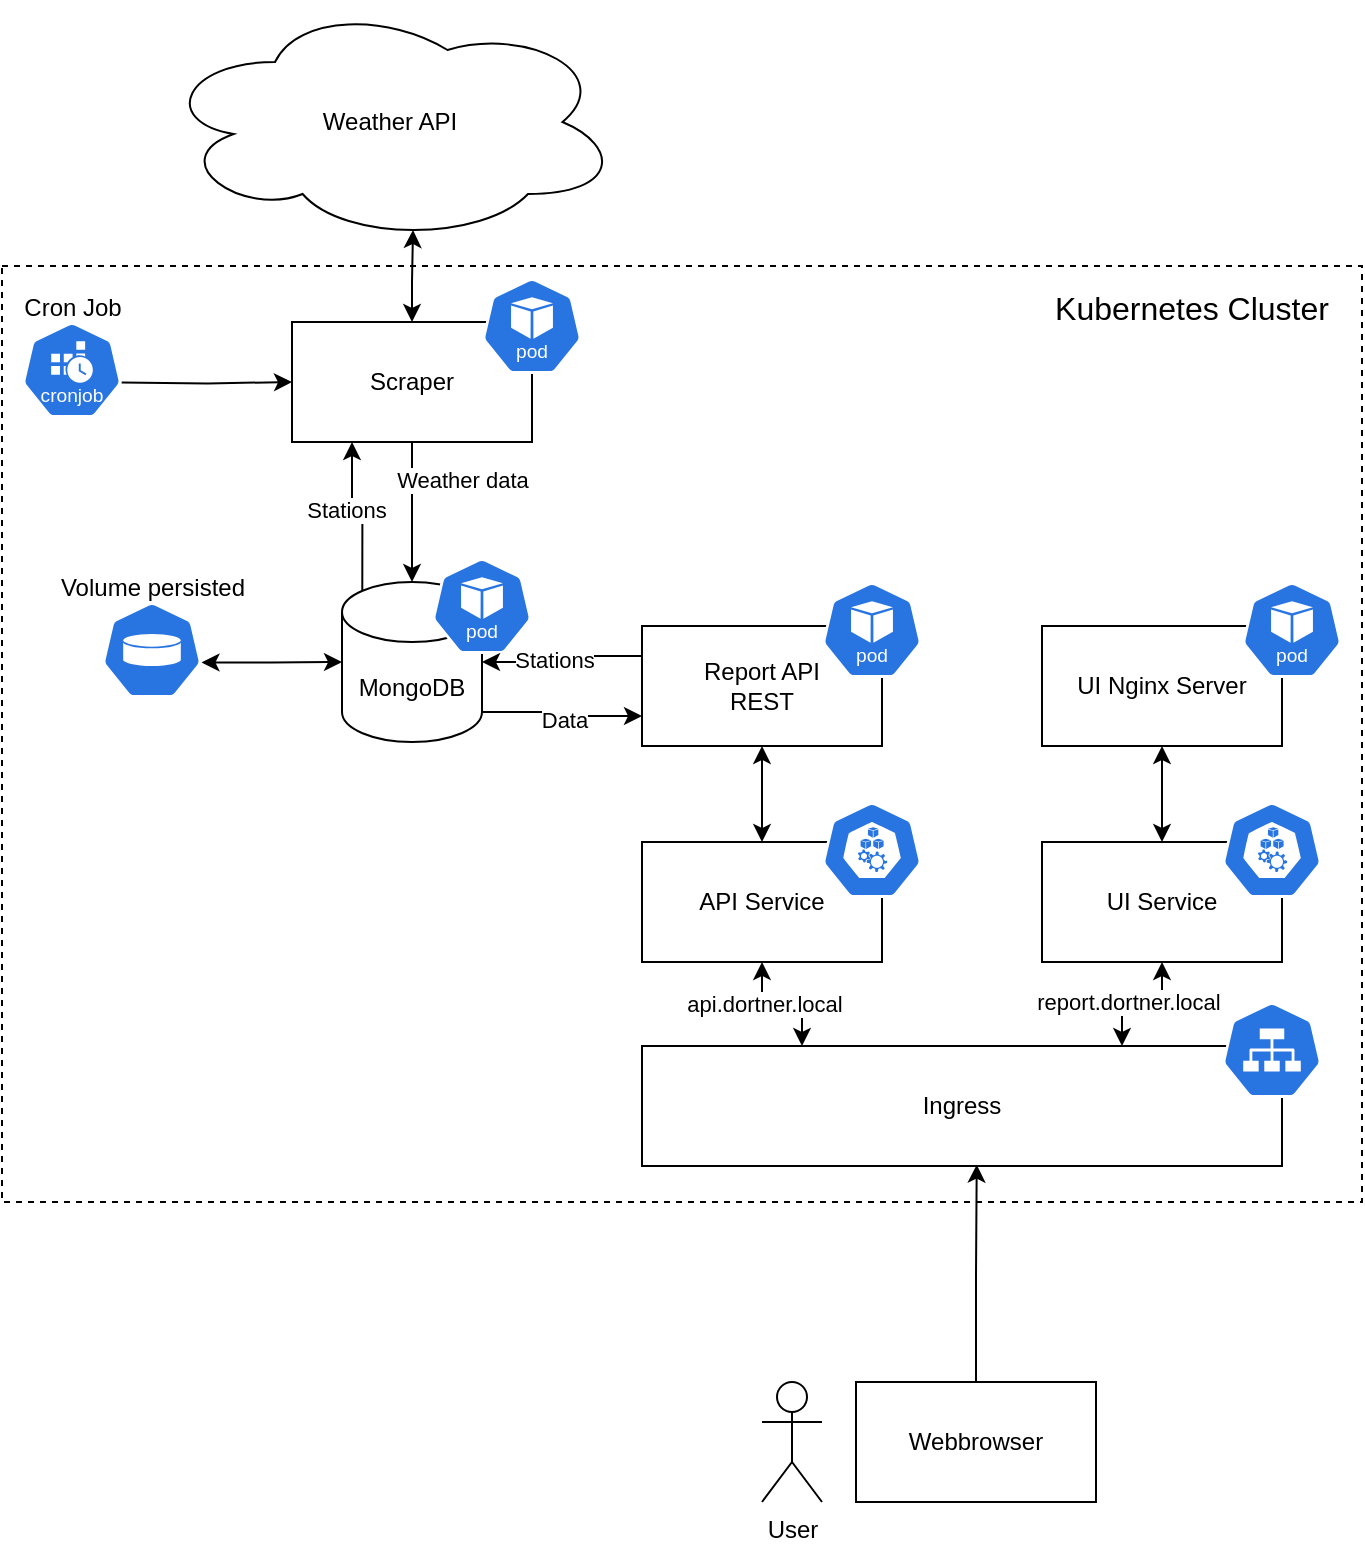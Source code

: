 <mxfile version="26.0.4">
  <diagram name="Page-1" id="QTQaxGcq0fvXD8T4WOv5">
    <mxGraphModel dx="2049" dy="1194" grid="1" gridSize="10" guides="1" tooltips="1" connect="1" arrows="1" fold="1" page="1" pageScale="1" pageWidth="850" pageHeight="1100" math="0" shadow="0">
      <root>
        <mxCell id="0" />
        <mxCell id="1" parent="0" />
        <mxCell id="qoKjeHNTx7QbN_0BwF7o-39" value="" style="rounded=0;whiteSpace=wrap;html=1;fillColor=none;dashed=1;" vertex="1" parent="1">
          <mxGeometry x="270" y="192" width="680" height="468" as="geometry" />
        </mxCell>
        <mxCell id="qoKjeHNTx7QbN_0BwF7o-31" value="Ingress" style="rounded=0;whiteSpace=wrap;html=1;" vertex="1" parent="1">
          <mxGeometry x="590" y="582" width="320" height="60" as="geometry" />
        </mxCell>
        <mxCell id="qoKjeHNTx7QbN_0BwF7o-2" value="Weather API" style="ellipse;shape=cloud;whiteSpace=wrap;html=1;" vertex="1" parent="1">
          <mxGeometry x="349" y="60" width="230" height="120" as="geometry" />
        </mxCell>
        <mxCell id="qoKjeHNTx7QbN_0BwF7o-6" style="edgeStyle=orthogonalEdgeStyle;rounded=0;orthogonalLoop=1;jettySize=auto;html=1;exitX=0.5;exitY=1;exitDx=0;exitDy=0;" edge="1" parent="1" source="qoKjeHNTx7QbN_0BwF7o-3" target="qoKjeHNTx7QbN_0BwF7o-5">
          <mxGeometry relative="1" as="geometry" />
        </mxCell>
        <mxCell id="qoKjeHNTx7QbN_0BwF7o-21" value="Weather data" style="edgeLabel;html=1;align=center;verticalAlign=middle;resizable=0;points=[];" vertex="1" connectable="0" parent="qoKjeHNTx7QbN_0BwF7o-6">
          <mxGeometry x="-0.457" y="-2" relative="1" as="geometry">
            <mxPoint x="27" as="offset" />
          </mxGeometry>
        </mxCell>
        <mxCell id="qoKjeHNTx7QbN_0BwF7o-3" value="Scraper" style="rounded=0;whiteSpace=wrap;html=1;" vertex="1" parent="1">
          <mxGeometry x="415" y="220" width="120" height="60" as="geometry" />
        </mxCell>
        <mxCell id="qoKjeHNTx7QbN_0BwF7o-19" style="edgeStyle=orthogonalEdgeStyle;rounded=0;orthogonalLoop=1;jettySize=auto;html=1;exitX=0.145;exitY=0;exitDx=0;exitDy=4.35;exitPerimeter=0;entryX=0.25;entryY=1;entryDx=0;entryDy=0;" edge="1" parent="1" source="qoKjeHNTx7QbN_0BwF7o-5" target="qoKjeHNTx7QbN_0BwF7o-3">
          <mxGeometry relative="1" as="geometry" />
        </mxCell>
        <mxCell id="qoKjeHNTx7QbN_0BwF7o-20" value="Stations" style="edgeLabel;html=1;align=center;verticalAlign=middle;resizable=0;points=[];" vertex="1" connectable="0" parent="qoKjeHNTx7QbN_0BwF7o-19">
          <mxGeometry x="0.145" y="3" relative="1" as="geometry">
            <mxPoint as="offset" />
          </mxGeometry>
        </mxCell>
        <mxCell id="qoKjeHNTx7QbN_0BwF7o-23" style="edgeStyle=orthogonalEdgeStyle;rounded=0;orthogonalLoop=1;jettySize=auto;html=1;exitX=1;exitY=1;exitDx=0;exitDy=-15;exitPerimeter=0;entryX=0;entryY=0.75;entryDx=0;entryDy=0;" edge="1" parent="1" source="qoKjeHNTx7QbN_0BwF7o-5" target="qoKjeHNTx7QbN_0BwF7o-16">
          <mxGeometry relative="1" as="geometry" />
        </mxCell>
        <mxCell id="qoKjeHNTx7QbN_0BwF7o-25" value="Data" style="edgeLabel;html=1;align=center;verticalAlign=middle;resizable=0;points=[];" vertex="1" connectable="0" parent="qoKjeHNTx7QbN_0BwF7o-23">
          <mxGeometry x="0.049" y="-2" relative="1" as="geometry">
            <mxPoint as="offset" />
          </mxGeometry>
        </mxCell>
        <mxCell id="qoKjeHNTx7QbN_0BwF7o-5" value="MongoDB" style="shape=cylinder3;whiteSpace=wrap;html=1;boundedLbl=1;backgroundOutline=1;size=15;" vertex="1" parent="1">
          <mxGeometry x="440" y="350" width="70" height="80" as="geometry" />
        </mxCell>
        <mxCell id="qoKjeHNTx7QbN_0BwF7o-7" style="edgeStyle=orthogonalEdgeStyle;rounded=0;orthogonalLoop=1;jettySize=auto;html=1;exitX=0.5;exitY=0;exitDx=0;exitDy=0;entryX=0.55;entryY=0.95;entryDx=0;entryDy=0;entryPerimeter=0;startArrow=classic;startFill=1;" edge="1" parent="1" source="qoKjeHNTx7QbN_0BwF7o-3" target="qoKjeHNTx7QbN_0BwF7o-2">
          <mxGeometry relative="1" as="geometry" />
        </mxCell>
        <mxCell id="qoKjeHNTx7QbN_0BwF7o-9" style="edgeStyle=orthogonalEdgeStyle;rounded=0;orthogonalLoop=1;jettySize=auto;html=1;exitX=0.995;exitY=0.63;exitDx=0;exitDy=0;exitPerimeter=0;entryX=0;entryY=0.5;entryDx=0;entryDy=0;" edge="1" parent="1" target="qoKjeHNTx7QbN_0BwF7o-3">
          <mxGeometry relative="1" as="geometry">
            <mxPoint x="329.75" y="250.24" as="sourcePoint" />
          </mxGeometry>
        </mxCell>
        <mxCell id="qoKjeHNTx7QbN_0BwF7o-10" value="Cron Job" style="text;html=1;align=center;verticalAlign=middle;resizable=0;points=[];autosize=1;strokeColor=none;fillColor=none;" vertex="1" parent="1">
          <mxGeometry x="270" y="198" width="70" height="30" as="geometry" />
        </mxCell>
        <mxCell id="qoKjeHNTx7QbN_0BwF7o-12" style="edgeStyle=orthogonalEdgeStyle;rounded=0;orthogonalLoop=1;jettySize=auto;html=1;exitX=0.995;exitY=0.63;exitDx=0;exitDy=0;exitPerimeter=0;startArrow=classic;startFill=1;" edge="1" parent="1" source="qoKjeHNTx7QbN_0BwF7o-11" target="qoKjeHNTx7QbN_0BwF7o-5">
          <mxGeometry relative="1" as="geometry" />
        </mxCell>
        <mxCell id="qoKjeHNTx7QbN_0BwF7o-11" value="" style="aspect=fixed;sketch=0;html=1;dashed=0;whitespace=wrap;verticalLabelPosition=bottom;verticalAlign=top;fillColor=#2875E2;strokeColor=#ffffff;points=[[0.005,0.63,0],[0.1,0.2,0],[0.9,0.2,0],[0.5,0,0],[0.995,0.63,0],[0.72,0.99,0],[0.5,1,0],[0.28,0.99,0]];shape=mxgraph.kubernetes.icon2;prIcon=vol" vertex="1" parent="1">
          <mxGeometry x="320" y="360" width="50" height="48" as="geometry" />
        </mxCell>
        <mxCell id="qoKjeHNTx7QbN_0BwF7o-13" value="Volume persisted" style="text;html=1;align=center;verticalAlign=middle;resizable=0;points=[];autosize=1;strokeColor=none;fillColor=none;" vertex="1" parent="1">
          <mxGeometry x="285" y="338" width="120" height="30" as="geometry" />
        </mxCell>
        <mxCell id="qoKjeHNTx7QbN_0BwF7o-14" value="" style="aspect=fixed;sketch=0;html=1;dashed=0;whitespace=wrap;verticalLabelPosition=bottom;verticalAlign=top;fillColor=#2875E2;strokeColor=#ffffff;points=[[0.005,0.63,0],[0.1,0.2,0],[0.9,0.2,0],[0.5,0,0],[0.995,0.63,0],[0.72,0.99,0],[0.5,1,0],[0.28,0.99,0]];shape=mxgraph.kubernetes.icon2;kubernetesLabel=1;prIcon=pod" vertex="1" parent="1">
          <mxGeometry x="510" y="198" width="50" height="48" as="geometry" />
        </mxCell>
        <mxCell id="qoKjeHNTx7QbN_0BwF7o-15" value="" style="aspect=fixed;sketch=0;html=1;dashed=0;whitespace=wrap;verticalLabelPosition=bottom;verticalAlign=top;fillColor=#2875E2;strokeColor=#ffffff;points=[[0.005,0.63,0],[0.1,0.2,0],[0.9,0.2,0],[0.5,0,0],[0.995,0.63,0],[0.72,0.99,0],[0.5,1,0],[0.28,0.99,0]];shape=mxgraph.kubernetes.icon2;kubernetesLabel=1;prIcon=pod" vertex="1" parent="1">
          <mxGeometry x="485" y="338" width="50" height="48" as="geometry" />
        </mxCell>
        <mxCell id="qoKjeHNTx7QbN_0BwF7o-22" style="edgeStyle=orthogonalEdgeStyle;rounded=0;orthogonalLoop=1;jettySize=auto;html=1;exitX=0;exitY=0.25;exitDx=0;exitDy=0;" edge="1" parent="1" source="qoKjeHNTx7QbN_0BwF7o-16" target="qoKjeHNTx7QbN_0BwF7o-5">
          <mxGeometry relative="1" as="geometry" />
        </mxCell>
        <mxCell id="qoKjeHNTx7QbN_0BwF7o-24" value="Stations" style="edgeLabel;html=1;align=center;verticalAlign=middle;resizable=0;points=[];" vertex="1" connectable="0" parent="qoKjeHNTx7QbN_0BwF7o-22">
          <mxGeometry x="0.133" y="-1" relative="1" as="geometry">
            <mxPoint as="offset" />
          </mxGeometry>
        </mxCell>
        <mxCell id="qoKjeHNTx7QbN_0BwF7o-33" style="edgeStyle=orthogonalEdgeStyle;rounded=0;orthogonalLoop=1;jettySize=auto;html=1;exitX=0.5;exitY=1;exitDx=0;exitDy=0;entryX=0.5;entryY=0;entryDx=0;entryDy=0;startArrow=classic;startFill=1;" edge="1" parent="1" source="qoKjeHNTx7QbN_0BwF7o-16" target="qoKjeHNTx7QbN_0BwF7o-29">
          <mxGeometry relative="1" as="geometry" />
        </mxCell>
        <mxCell id="qoKjeHNTx7QbN_0BwF7o-16" value="Report API&lt;div&gt;REST&lt;/div&gt;" style="rounded=0;whiteSpace=wrap;html=1;" vertex="1" parent="1">
          <mxGeometry x="590" y="372" width="120" height="60" as="geometry" />
        </mxCell>
        <mxCell id="qoKjeHNTx7QbN_0BwF7o-18" value="" style="aspect=fixed;sketch=0;html=1;dashed=0;whitespace=wrap;verticalLabelPosition=bottom;verticalAlign=top;fillColor=#2875E2;strokeColor=#ffffff;points=[[0.005,0.63,0],[0.1,0.2,0],[0.9,0.2,0],[0.5,0,0],[0.995,0.63,0],[0.72,0.99,0],[0.5,1,0],[0.28,0.99,0]];shape=mxgraph.kubernetes.icon2;kubernetesLabel=1;prIcon=pod" vertex="1" parent="1">
          <mxGeometry x="680" y="350" width="50" height="48" as="geometry" />
        </mxCell>
        <mxCell id="qoKjeHNTx7QbN_0BwF7o-34" style="edgeStyle=orthogonalEdgeStyle;rounded=0;orthogonalLoop=1;jettySize=auto;html=1;exitX=0.5;exitY=1;exitDx=0;exitDy=0;entryX=0.5;entryY=0;entryDx=0;entryDy=0;startArrow=classic;startFill=1;" edge="1" parent="1" source="qoKjeHNTx7QbN_0BwF7o-26" target="qoKjeHNTx7QbN_0BwF7o-30">
          <mxGeometry relative="1" as="geometry" />
        </mxCell>
        <mxCell id="qoKjeHNTx7QbN_0BwF7o-26" value="UI Nginx Server" style="rounded=0;whiteSpace=wrap;html=1;" vertex="1" parent="1">
          <mxGeometry x="790" y="372" width="120" height="60" as="geometry" />
        </mxCell>
        <mxCell id="qoKjeHNTx7QbN_0BwF7o-27" value="" style="aspect=fixed;sketch=0;html=1;dashed=0;whitespace=wrap;verticalLabelPosition=bottom;verticalAlign=top;fillColor=#2875E2;strokeColor=#ffffff;points=[[0.005,0.63,0],[0.1,0.2,0],[0.9,0.2,0],[0.5,0,0],[0.995,0.63,0],[0.72,0.99,0],[0.5,1,0],[0.28,0.99,0]];shape=mxgraph.kubernetes.icon2;kubernetesLabel=1;prIcon=pod" vertex="1" parent="1">
          <mxGeometry x="890" y="350" width="50" height="48" as="geometry" />
        </mxCell>
        <mxCell id="qoKjeHNTx7QbN_0BwF7o-28" value="" style="aspect=fixed;sketch=0;html=1;dashed=0;whitespace=wrap;verticalLabelPosition=bottom;verticalAlign=top;fillColor=#2875E2;strokeColor=#ffffff;points=[[0.005,0.63,0],[0.1,0.2,0],[0.9,0.2,0],[0.5,0,0],[0.995,0.63,0],[0.72,0.99,0],[0.5,1,0],[0.28,0.99,0]];shape=mxgraph.kubernetes.icon2;prIcon=svc" vertex="1" parent="1">
          <mxGeometry x="880" y="560" width="50" height="48" as="geometry" />
        </mxCell>
        <mxCell id="qoKjeHNTx7QbN_0BwF7o-35" style="edgeStyle=orthogonalEdgeStyle;rounded=0;orthogonalLoop=1;jettySize=auto;html=1;exitX=0.5;exitY=1;exitDx=0;exitDy=0;entryX=0.25;entryY=0;entryDx=0;entryDy=0;startArrow=classic;startFill=1;" edge="1" parent="1" source="qoKjeHNTx7QbN_0BwF7o-29" target="qoKjeHNTx7QbN_0BwF7o-31">
          <mxGeometry relative="1" as="geometry" />
        </mxCell>
        <mxCell id="qoKjeHNTx7QbN_0BwF7o-37" value="api.dortner.local" style="edgeLabel;html=1;align=center;verticalAlign=middle;resizable=0;points=[];" vertex="1" connectable="0" parent="qoKjeHNTx7QbN_0BwF7o-35">
          <mxGeometry x="-0.29" relative="1" as="geometry">
            <mxPoint as="offset" />
          </mxGeometry>
        </mxCell>
        <mxCell id="qoKjeHNTx7QbN_0BwF7o-29" value="API Service" style="rounded=0;whiteSpace=wrap;html=1;" vertex="1" parent="1">
          <mxGeometry x="590" y="480" width="120" height="60" as="geometry" />
        </mxCell>
        <mxCell id="qoKjeHNTx7QbN_0BwF7o-36" style="edgeStyle=orthogonalEdgeStyle;rounded=0;orthogonalLoop=1;jettySize=auto;html=1;exitX=0.5;exitY=1;exitDx=0;exitDy=0;entryX=0.75;entryY=0;entryDx=0;entryDy=0;startArrow=classic;startFill=1;" edge="1" parent="1" source="qoKjeHNTx7QbN_0BwF7o-30" target="qoKjeHNTx7QbN_0BwF7o-31">
          <mxGeometry relative="1" as="geometry" />
        </mxCell>
        <mxCell id="qoKjeHNTx7QbN_0BwF7o-38" value="report.dortner.local" style="edgeLabel;html=1;align=center;verticalAlign=middle;resizable=0;points=[];" vertex="1" connectable="0" parent="qoKjeHNTx7QbN_0BwF7o-36">
          <mxGeometry x="0.226" y="-1" relative="1" as="geometry">
            <mxPoint as="offset" />
          </mxGeometry>
        </mxCell>
        <mxCell id="qoKjeHNTx7QbN_0BwF7o-30" value="UI Service" style="rounded=0;whiteSpace=wrap;html=1;" vertex="1" parent="1">
          <mxGeometry x="790" y="480" width="120" height="60" as="geometry" />
        </mxCell>
        <mxCell id="qoKjeHNTx7QbN_0BwF7o-40" value="Kubernetes Cluster" style="text;html=1;align=center;verticalAlign=middle;whiteSpace=wrap;rounded=0;fontSize=16;" vertex="1" parent="1">
          <mxGeometry x="790" y="198" width="150" height="30" as="geometry" />
        </mxCell>
        <mxCell id="qoKjeHNTx7QbN_0BwF7o-41" value="" style="aspect=fixed;sketch=0;html=1;dashed=0;whitespace=wrap;verticalLabelPosition=bottom;verticalAlign=top;fillColor=#2875E2;strokeColor=#ffffff;points=[[0.005,0.63,0],[0.1,0.2,0],[0.9,0.2,0],[0.5,0,0],[0.995,0.63,0],[0.72,0.99,0],[0.5,1,0],[0.28,0.99,0]];shape=mxgraph.kubernetes.icon2;kubernetesLabel=1;prIcon=cronjob" vertex="1" parent="1">
          <mxGeometry x="280" y="220" width="50" height="48" as="geometry" />
        </mxCell>
        <mxCell id="qoKjeHNTx7QbN_0BwF7o-42" value="" style="aspect=fixed;sketch=0;html=1;dashed=0;whitespace=wrap;verticalLabelPosition=bottom;verticalAlign=top;fillColor=#2875E2;strokeColor=#ffffff;points=[[0.005,0.63,0],[0.1,0.2,0],[0.9,0.2,0],[0.5,0,0],[0.995,0.63,0],[0.72,0.99,0],[0.5,1,0],[0.28,0.99,0]];shape=mxgraph.kubernetes.icon2;prIcon=node" vertex="1" parent="1">
          <mxGeometry x="680" y="460" width="50" height="48" as="geometry" />
        </mxCell>
        <mxCell id="qoKjeHNTx7QbN_0BwF7o-43" value="" style="aspect=fixed;sketch=0;html=1;dashed=0;whitespace=wrap;verticalLabelPosition=bottom;verticalAlign=top;fillColor=#2875E2;strokeColor=#ffffff;points=[[0.005,0.63,0],[0.1,0.2,0],[0.9,0.2,0],[0.5,0,0],[0.995,0.63,0],[0.72,0.99,0],[0.5,1,0],[0.28,0.99,0]];shape=mxgraph.kubernetes.icon2;prIcon=node" vertex="1" parent="1">
          <mxGeometry x="880" y="460" width="50" height="48" as="geometry" />
        </mxCell>
        <mxCell id="qoKjeHNTx7QbN_0BwF7o-44" value="User" style="shape=umlActor;verticalLabelPosition=bottom;verticalAlign=top;html=1;outlineConnect=0;" vertex="1" parent="1">
          <mxGeometry x="650" y="750" width="30" height="60" as="geometry" />
        </mxCell>
        <mxCell id="qoKjeHNTx7QbN_0BwF7o-45" value="Webbrowser" style="whiteSpace=wrap;html=1;" vertex="1" parent="1">
          <mxGeometry x="697" y="750" width="120" height="60" as="geometry" />
        </mxCell>
        <mxCell id="qoKjeHNTx7QbN_0BwF7o-46" style="edgeStyle=orthogonalEdgeStyle;rounded=0;orthogonalLoop=1;jettySize=auto;html=1;exitX=0.5;exitY=0;exitDx=0;exitDy=0;entryX=0.523;entryY=0.989;entryDx=0;entryDy=0;entryPerimeter=0;" edge="1" parent="1" source="qoKjeHNTx7QbN_0BwF7o-45" target="qoKjeHNTx7QbN_0BwF7o-31">
          <mxGeometry relative="1" as="geometry" />
        </mxCell>
      </root>
    </mxGraphModel>
  </diagram>
</mxfile>
